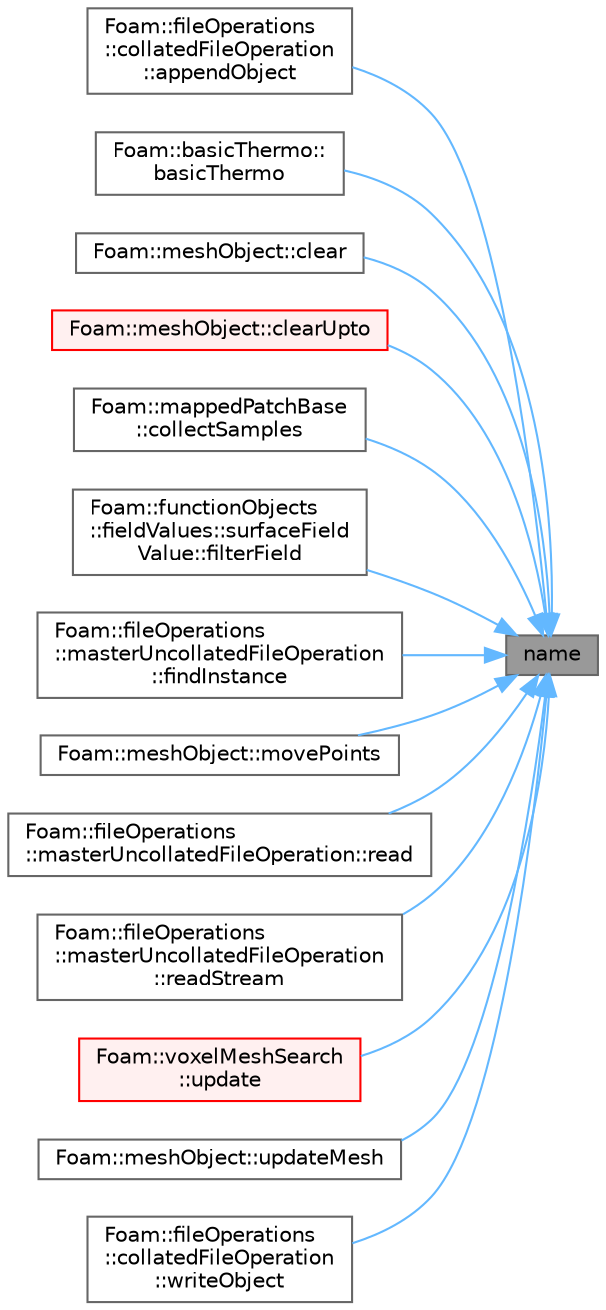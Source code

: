 digraph "name"
{
 // LATEX_PDF_SIZE
  bgcolor="transparent";
  edge [fontname=Helvetica,fontsize=10,labelfontname=Helvetica,labelfontsize=10];
  node [fontname=Helvetica,fontsize=10,shape=box,height=0.2,width=0.4];
  rankdir="RL";
  Node1 [id="Node000001",label="name",height=0.2,width=0.4,color="gray40", fillcolor="grey60", style="filled", fontcolor="black",tooltip=" "];
  Node1 -> Node2 [id="edge1_Node000001_Node000002",dir="back",color="steelblue1",style="solid",tooltip=" "];
  Node2 [id="Node000002",label="Foam::fileOperations\l::collatedFileOperation\l::appendObject",height=0.2,width=0.4,color="grey40", fillcolor="white", style="filled",URL="$classFoam_1_1fileOperations_1_1collatedFileOperation.html#ad1c2102d2498b59302892d299bda4c69",tooltip=" "];
  Node1 -> Node3 [id="edge2_Node000001_Node000003",dir="back",color="steelblue1",style="solid",tooltip=" "];
  Node3 [id="Node000003",label="Foam::basicThermo::\lbasicThermo",height=0.2,width=0.4,color="grey40", fillcolor="white", style="filled",URL="$classFoam_1_1basicThermo.html#ad70f8858e2a73f4cbaa23aaa47ba15e0",tooltip=" "];
  Node1 -> Node4 [id="edge3_Node000001_Node000004",dir="back",color="steelblue1",style="solid",tooltip=" "];
  Node4 [id="Node000004",label="Foam::meshObject::clear",height=0.2,width=0.4,color="grey40", fillcolor="white", style="filled",URL="$classFoam_1_1meshObject.html#af0046533e78e227b20b9dfc0ee19e01a",tooltip=" "];
  Node1 -> Node5 [id="edge4_Node000001_Node000005",dir="back",color="steelblue1",style="solid",tooltip=" "];
  Node5 [id="Node000005",label="Foam::meshObject::clearUpto",height=0.2,width=0.4,color="red", fillcolor="#FFF0F0", style="filled",URL="$classFoam_1_1meshObject.html#a0e6f0fbbf45696957b50278eef460d9f",tooltip=" "];
  Node1 -> Node10 [id="edge5_Node000001_Node000010",dir="back",color="steelblue1",style="solid",tooltip=" "];
  Node10 [id="Node000010",label="Foam::mappedPatchBase\l::collectSamples",height=0.2,width=0.4,color="grey40", fillcolor="white", style="filled",URL="$classFoam_1_1mappedPatchBase.html#a9f5f9c833d73f37a754919a33e105373",tooltip=" "];
  Node1 -> Node11 [id="edge6_Node000001_Node000011",dir="back",color="steelblue1",style="solid",tooltip=" "];
  Node11 [id="Node000011",label="Foam::functionObjects\l::fieldValues::surfaceField\lValue::filterField",height=0.2,width=0.4,color="grey40", fillcolor="white", style="filled",URL="$classFoam_1_1functionObjects_1_1fieldValues_1_1surfaceFieldValue.html#a512ff74f74fc6048c430ad84845f14b3",tooltip=" "];
  Node1 -> Node12 [id="edge7_Node000001_Node000012",dir="back",color="steelblue1",style="solid",tooltip=" "];
  Node12 [id="Node000012",label="Foam::fileOperations\l::masterUncollatedFileOperation\l::findInstance",height=0.2,width=0.4,color="grey40", fillcolor="white", style="filled",URL="$classFoam_1_1fileOperations_1_1masterUncollatedFileOperation.html#a881be0e5904a01ee2f6edbcf2b61c7ad",tooltip=" "];
  Node1 -> Node13 [id="edge8_Node000001_Node000013",dir="back",color="steelblue1",style="solid",tooltip=" "];
  Node13 [id="Node000013",label="Foam::meshObject::movePoints",height=0.2,width=0.4,color="grey40", fillcolor="white", style="filled",URL="$classFoam_1_1meshObject.html#ad26d8a772fc1aed83056187bfa734ddf",tooltip=" "];
  Node1 -> Node14 [id="edge9_Node000001_Node000014",dir="back",color="steelblue1",style="solid",tooltip=" "];
  Node14 [id="Node000014",label="Foam::fileOperations\l::masterUncollatedFileOperation::read",height=0.2,width=0.4,color="grey40", fillcolor="white", style="filled",URL="$classFoam_1_1fileOperations_1_1masterUncollatedFileOperation.html#a5e944a53950f5c780c1c13626cf68c4c",tooltip=" "];
  Node1 -> Node15 [id="edge10_Node000001_Node000015",dir="back",color="steelblue1",style="solid",tooltip=" "];
  Node15 [id="Node000015",label="Foam::fileOperations\l::masterUncollatedFileOperation\l::readStream",height=0.2,width=0.4,color="grey40", fillcolor="white", style="filled",URL="$classFoam_1_1fileOperations_1_1masterUncollatedFileOperation.html#a46139c9fa03c64601bda26e76b7ea9a3",tooltip=" "];
  Node1 -> Node16 [id="edge11_Node000001_Node000016",dir="back",color="steelblue1",style="solid",tooltip=" "];
  Node16 [id="Node000016",label="Foam::voxelMeshSearch\l::update",height=0.2,width=0.4,color="red", fillcolor="#FFF0F0", style="filled",URL="$classFoam_1_1voxelMeshSearch.html#aa2aac016e2bf7b5bd2b271786c2791aa",tooltip=" "];
  Node1 -> Node19 [id="edge12_Node000001_Node000019",dir="back",color="steelblue1",style="solid",tooltip=" "];
  Node19 [id="Node000019",label="Foam::meshObject::updateMesh",height=0.2,width=0.4,color="grey40", fillcolor="white", style="filled",URL="$classFoam_1_1meshObject.html#a95797085b723193929eff8758e94d633",tooltip=" "];
  Node1 -> Node20 [id="edge13_Node000001_Node000020",dir="back",color="steelblue1",style="solid",tooltip=" "];
  Node20 [id="Node000020",label="Foam::fileOperations\l::collatedFileOperation\l::writeObject",height=0.2,width=0.4,color="grey40", fillcolor="white", style="filled",URL="$classFoam_1_1fileOperations_1_1collatedFileOperation.html#adf67a377c043d1f06a1367b2750a7b32",tooltip=" "];
}
